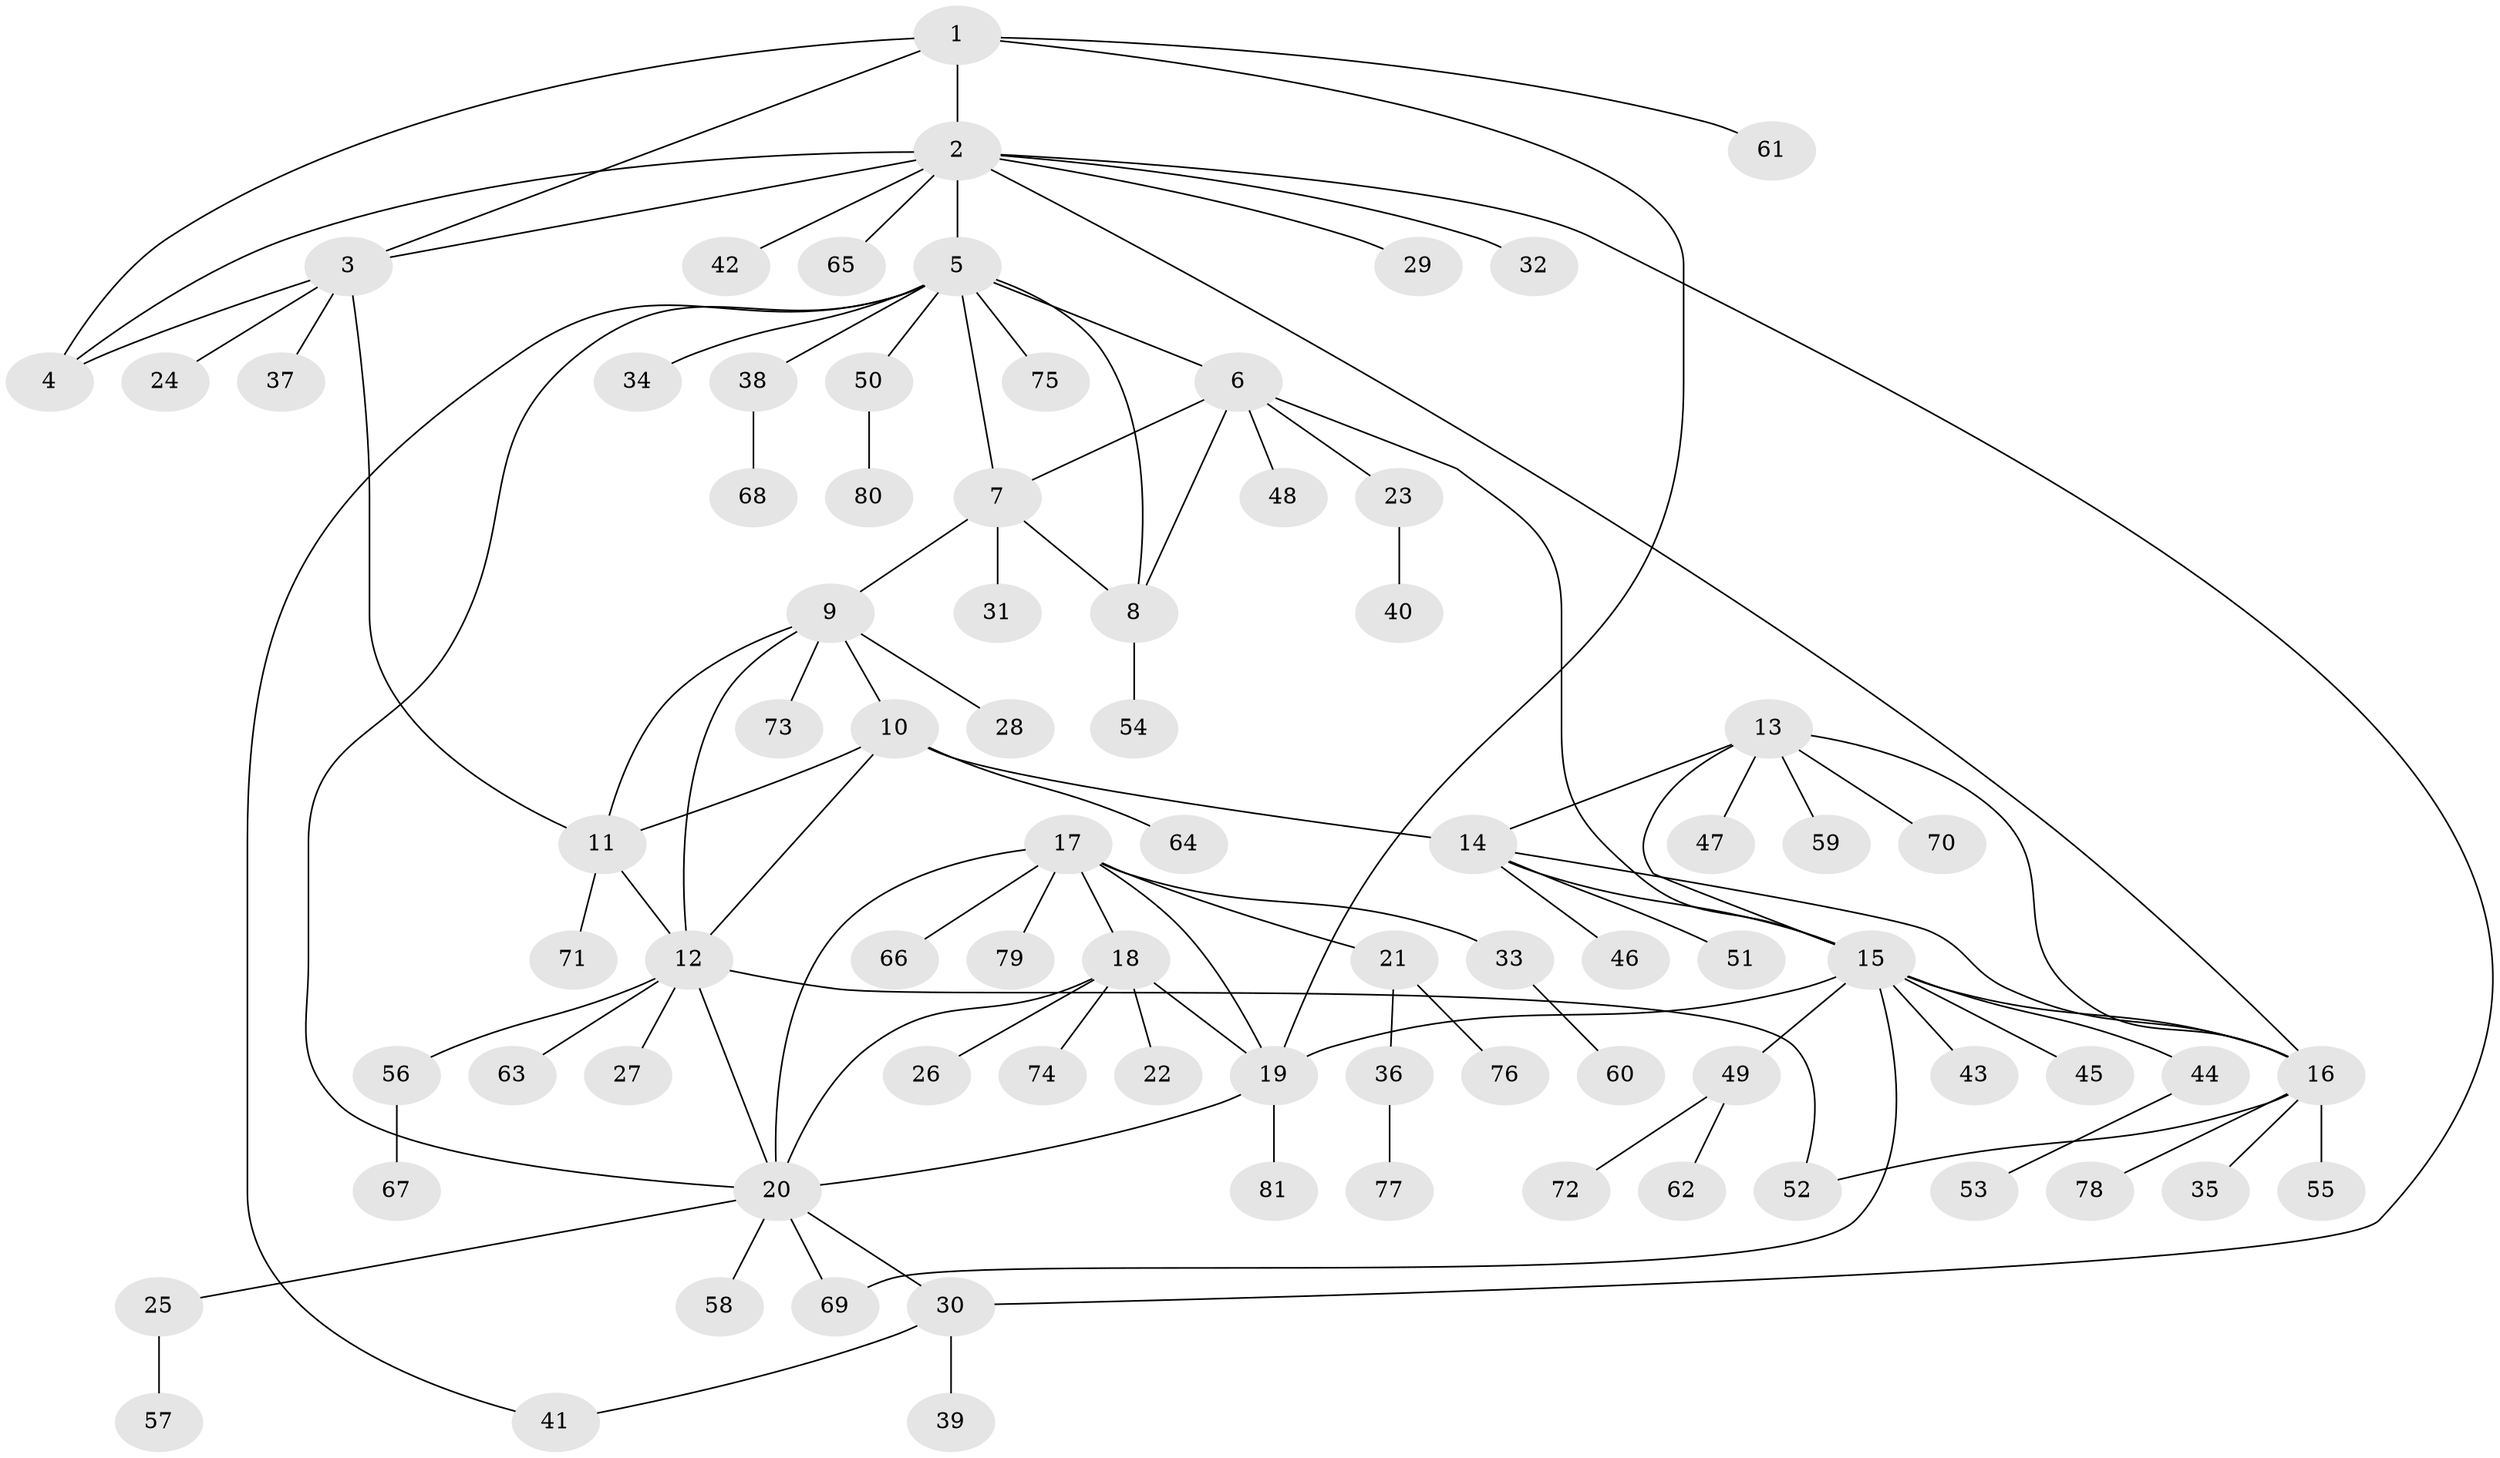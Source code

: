 // coarse degree distribution, {3: 0.05, 12: 0.016666666666666666, 2: 0.06666666666666667, 10: 0.016666666666666666, 5: 0.06666666666666667, 9: 0.016666666666666666, 4: 0.03333333333333333, 8: 0.03333333333333333, 11: 0.016666666666666666, 7: 0.03333333333333333, 1: 0.65}
// Generated by graph-tools (version 1.1) at 2025/24/03/03/25 07:24:13]
// undirected, 81 vertices, 105 edges
graph export_dot {
graph [start="1"]
  node [color=gray90,style=filled];
  1;
  2;
  3;
  4;
  5;
  6;
  7;
  8;
  9;
  10;
  11;
  12;
  13;
  14;
  15;
  16;
  17;
  18;
  19;
  20;
  21;
  22;
  23;
  24;
  25;
  26;
  27;
  28;
  29;
  30;
  31;
  32;
  33;
  34;
  35;
  36;
  37;
  38;
  39;
  40;
  41;
  42;
  43;
  44;
  45;
  46;
  47;
  48;
  49;
  50;
  51;
  52;
  53;
  54;
  55;
  56;
  57;
  58;
  59;
  60;
  61;
  62;
  63;
  64;
  65;
  66;
  67;
  68;
  69;
  70;
  71;
  72;
  73;
  74;
  75;
  76;
  77;
  78;
  79;
  80;
  81;
  1 -- 2;
  1 -- 3;
  1 -- 4;
  1 -- 19;
  1 -- 61;
  2 -- 3;
  2 -- 4;
  2 -- 5;
  2 -- 16;
  2 -- 29;
  2 -- 30;
  2 -- 32;
  2 -- 42;
  2 -- 65;
  3 -- 4;
  3 -- 11;
  3 -- 24;
  3 -- 37;
  5 -- 6;
  5 -- 7;
  5 -- 8;
  5 -- 20;
  5 -- 34;
  5 -- 38;
  5 -- 41;
  5 -- 50;
  5 -- 75;
  6 -- 7;
  6 -- 8;
  6 -- 15;
  6 -- 23;
  6 -- 48;
  7 -- 8;
  7 -- 9;
  7 -- 31;
  8 -- 54;
  9 -- 10;
  9 -- 11;
  9 -- 12;
  9 -- 28;
  9 -- 73;
  10 -- 11;
  10 -- 12;
  10 -- 14;
  10 -- 64;
  11 -- 12;
  11 -- 71;
  12 -- 20;
  12 -- 27;
  12 -- 52;
  12 -- 56;
  12 -- 63;
  13 -- 14;
  13 -- 15;
  13 -- 16;
  13 -- 47;
  13 -- 59;
  13 -- 70;
  14 -- 15;
  14 -- 16;
  14 -- 46;
  14 -- 51;
  15 -- 16;
  15 -- 19;
  15 -- 43;
  15 -- 44;
  15 -- 45;
  15 -- 49;
  15 -- 69;
  16 -- 35;
  16 -- 52;
  16 -- 55;
  16 -- 78;
  17 -- 18;
  17 -- 19;
  17 -- 20;
  17 -- 21;
  17 -- 33;
  17 -- 66;
  17 -- 79;
  18 -- 19;
  18 -- 20;
  18 -- 22;
  18 -- 26;
  18 -- 74;
  19 -- 20;
  19 -- 81;
  20 -- 25;
  20 -- 30;
  20 -- 58;
  20 -- 69;
  21 -- 36;
  21 -- 76;
  23 -- 40;
  25 -- 57;
  30 -- 39;
  30 -- 41;
  33 -- 60;
  36 -- 77;
  38 -- 68;
  44 -- 53;
  49 -- 62;
  49 -- 72;
  50 -- 80;
  56 -- 67;
}
